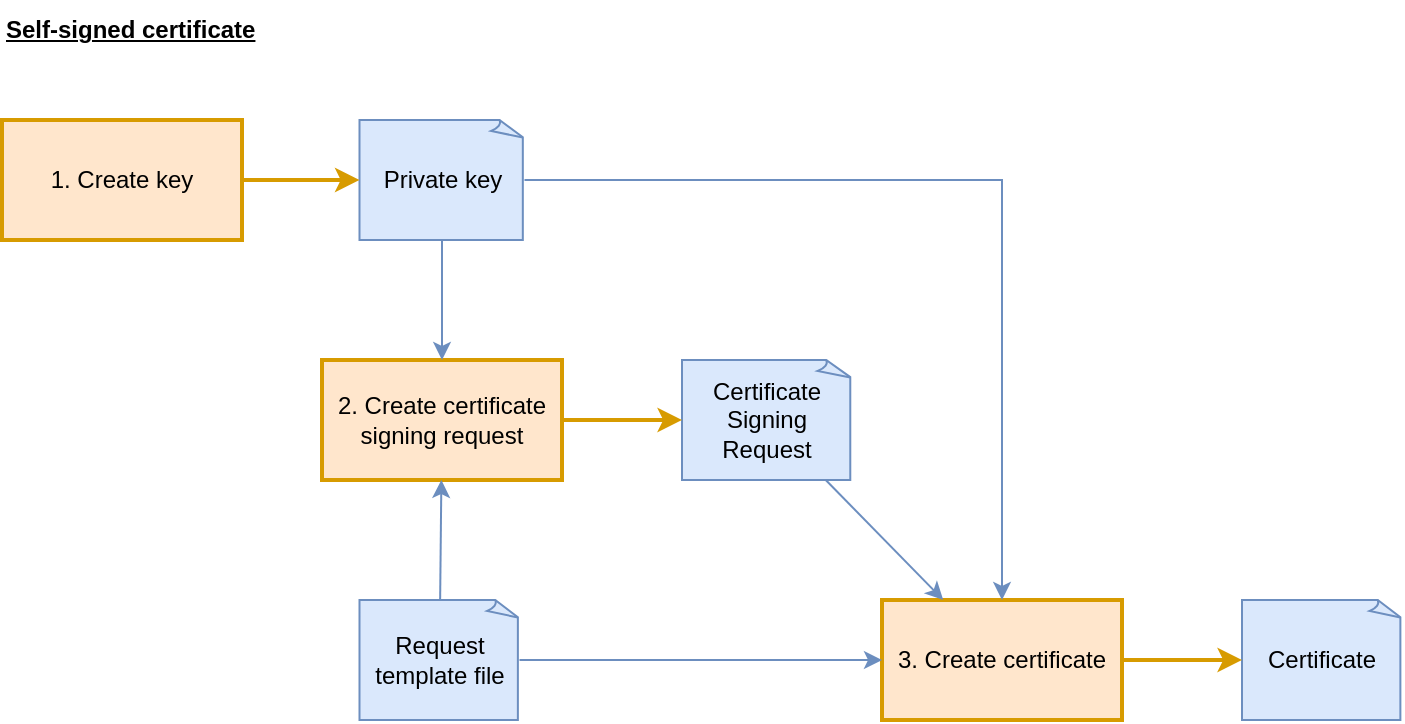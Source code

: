 <mxfile version="26.2.15">
  <diagram name="Page-1" id="GPCsjNSLJhdtyKksL7qd">
    <mxGraphModel dx="783" dy="532" grid="1" gridSize="10" guides="1" tooltips="1" connect="1" arrows="1" fold="1" page="1" pageScale="1" pageWidth="827" pageHeight="1169" math="0" shadow="0">
      <root>
        <mxCell id="0" />
        <mxCell id="1" parent="0" />
        <mxCell id="1e5mrHVx4v3nXohVyHIT-2" value="1. Create key" style="rounded=0;whiteSpace=wrap;html=1;fillColor=#ffe6cc;strokeColor=#d79b00;strokeWidth=2;" vertex="1" parent="1">
          <mxGeometry x="80" y="120" width="120" height="60" as="geometry" />
        </mxCell>
        <mxCell id="1e5mrHVx4v3nXohVyHIT-3" value="2. Create certificate signing request" style="rounded=0;whiteSpace=wrap;html=1;fillColor=#ffe6cc;strokeColor=#d79b00;strokeWidth=2;" vertex="1" parent="1">
          <mxGeometry x="240" y="240" width="120" height="60" as="geometry" />
        </mxCell>
        <mxCell id="1e5mrHVx4v3nXohVyHIT-4" value="Private key" style="whiteSpace=wrap;html=1;shape=mxgraph.basic.document;fillColor=#dae8fc;strokeColor=#6c8ebf;" vertex="1" parent="1">
          <mxGeometry x="258.75" y="120" width="82.5" height="60" as="geometry" />
        </mxCell>
        <mxCell id="1e5mrHVx4v3nXohVyHIT-5" value="Certificate Signing Request" style="whiteSpace=wrap;html=1;shape=mxgraph.basic.document;fillColor=#dae8fc;strokeColor=#6c8ebf;" vertex="1" parent="1">
          <mxGeometry x="420" y="240" width="85" height="60" as="geometry" />
        </mxCell>
        <mxCell id="1e5mrHVx4v3nXohVyHIT-6" value="Request template file" style="whiteSpace=wrap;html=1;shape=mxgraph.basic.document;fillColor=#dae8fc;strokeColor=#6c8ebf;" vertex="1" parent="1">
          <mxGeometry x="258.75" y="360" width="80" height="60" as="geometry" />
        </mxCell>
        <mxCell id="1e5mrHVx4v3nXohVyHIT-7" value="3. Create certificate" style="rounded=0;whiteSpace=wrap;html=1;fillColor=#ffe6cc;strokeColor=#d79b00;strokeWidth=2;" vertex="1" parent="1">
          <mxGeometry x="520" y="360" width="120" height="60" as="geometry" />
        </mxCell>
        <mxCell id="1e5mrHVx4v3nXohVyHIT-8" value="" style="endArrow=classic;html=1;rounded=0;strokeWidth=2;fillColor=#ffe6cc;strokeColor=#d79b00;" edge="1" parent="1" source="1e5mrHVx4v3nXohVyHIT-2" target="1e5mrHVx4v3nXohVyHIT-4">
          <mxGeometry width="50" height="50" relative="1" as="geometry">
            <mxPoint x="480" y="380" as="sourcePoint" />
            <mxPoint x="530" y="330" as="targetPoint" />
          </mxGeometry>
        </mxCell>
        <mxCell id="1e5mrHVx4v3nXohVyHIT-9" value="" style="endArrow=classic;html=1;rounded=0;fillColor=#dae8fc;strokeColor=#6c8ebf;" edge="1" parent="1" source="1e5mrHVx4v3nXohVyHIT-4" target="1e5mrHVx4v3nXohVyHIT-3">
          <mxGeometry width="50" height="50" relative="1" as="geometry">
            <mxPoint x="480" y="380" as="sourcePoint" />
            <mxPoint x="370" y="260" as="targetPoint" />
          </mxGeometry>
        </mxCell>
        <mxCell id="1e5mrHVx4v3nXohVyHIT-10" value="" style="endArrow=classic;html=1;rounded=0;fillColor=#dae8fc;strokeColor=#6c8ebf;" edge="1" parent="1" source="1e5mrHVx4v3nXohVyHIT-6" target="1e5mrHVx4v3nXohVyHIT-3">
          <mxGeometry width="50" height="50" relative="1" as="geometry">
            <mxPoint x="480" y="380" as="sourcePoint" />
            <mxPoint x="530" y="330" as="targetPoint" />
          </mxGeometry>
        </mxCell>
        <mxCell id="1e5mrHVx4v3nXohVyHIT-11" value="" style="endArrow=classic;html=1;rounded=0;strokeWidth=2;fillColor=#ffe6cc;strokeColor=#d79b00;" edge="1" parent="1" source="1e5mrHVx4v3nXohVyHIT-3" target="1e5mrHVx4v3nXohVyHIT-5">
          <mxGeometry width="50" height="50" relative="1" as="geometry">
            <mxPoint x="440" y="270" as="sourcePoint" />
            <mxPoint x="530" y="330" as="targetPoint" />
          </mxGeometry>
        </mxCell>
        <mxCell id="1e5mrHVx4v3nXohVyHIT-12" value="Certificate" style="whiteSpace=wrap;html=1;shape=mxgraph.basic.document;fillColor=#dae8fc;strokeColor=#6c8ebf;" vertex="1" parent="1">
          <mxGeometry x="700" y="360" width="80" height="60" as="geometry" />
        </mxCell>
        <mxCell id="1e5mrHVx4v3nXohVyHIT-13" value="" style="endArrow=classic;html=1;rounded=0;fillColor=#dae8fc;strokeColor=#6c8ebf;" edge="1" parent="1" source="1e5mrHVx4v3nXohVyHIT-5" target="1e5mrHVx4v3nXohVyHIT-7">
          <mxGeometry width="50" height="50" relative="1" as="geometry">
            <mxPoint x="480" y="380" as="sourcePoint" />
            <mxPoint x="530" y="330" as="targetPoint" />
          </mxGeometry>
        </mxCell>
        <mxCell id="1e5mrHVx4v3nXohVyHIT-14" value="" style="endArrow=classic;html=1;rounded=0;fillColor=#dae8fc;strokeColor=#6c8ebf;edgeStyle=orthogonalEdgeStyle;" edge="1" parent="1" source="1e5mrHVx4v3nXohVyHIT-4" target="1e5mrHVx4v3nXohVyHIT-7">
          <mxGeometry width="50" height="50" relative="1" as="geometry">
            <mxPoint x="140" y="360" as="sourcePoint" />
            <mxPoint x="530" y="330" as="targetPoint" />
          </mxGeometry>
        </mxCell>
        <mxCell id="1e5mrHVx4v3nXohVyHIT-15" value="" style="endArrow=classic;html=1;rounded=0;fillColor=#dae8fc;strokeColor=#6c8ebf;elbow=vertical;" edge="1" parent="1" source="1e5mrHVx4v3nXohVyHIT-6" target="1e5mrHVx4v3nXohVyHIT-7">
          <mxGeometry width="50" height="50" relative="1" as="geometry">
            <mxPoint x="400" y="290" as="sourcePoint" />
            <mxPoint x="530" y="330" as="targetPoint" />
          </mxGeometry>
        </mxCell>
        <mxCell id="1e5mrHVx4v3nXohVyHIT-16" value="" style="endArrow=classic;html=1;rounded=0;strokeWidth=2;fillColor=#ffe6cc;strokeColor=#d79b00;" edge="1" parent="1" source="1e5mrHVx4v3nXohVyHIT-7" target="1e5mrHVx4v3nXohVyHIT-12">
          <mxGeometry width="50" height="50" relative="1" as="geometry">
            <mxPoint x="470" y="420" as="sourcePoint" />
            <mxPoint x="520" y="370" as="targetPoint" />
          </mxGeometry>
        </mxCell>
        <mxCell id="1e5mrHVx4v3nXohVyHIT-17" value="Self-signed certificate" style="text;html=1;align=left;verticalAlign=middle;whiteSpace=wrap;rounded=0;fontStyle=5" vertex="1" parent="1">
          <mxGeometry x="80" y="60" width="240" height="30" as="geometry" />
        </mxCell>
      </root>
    </mxGraphModel>
  </diagram>
</mxfile>
